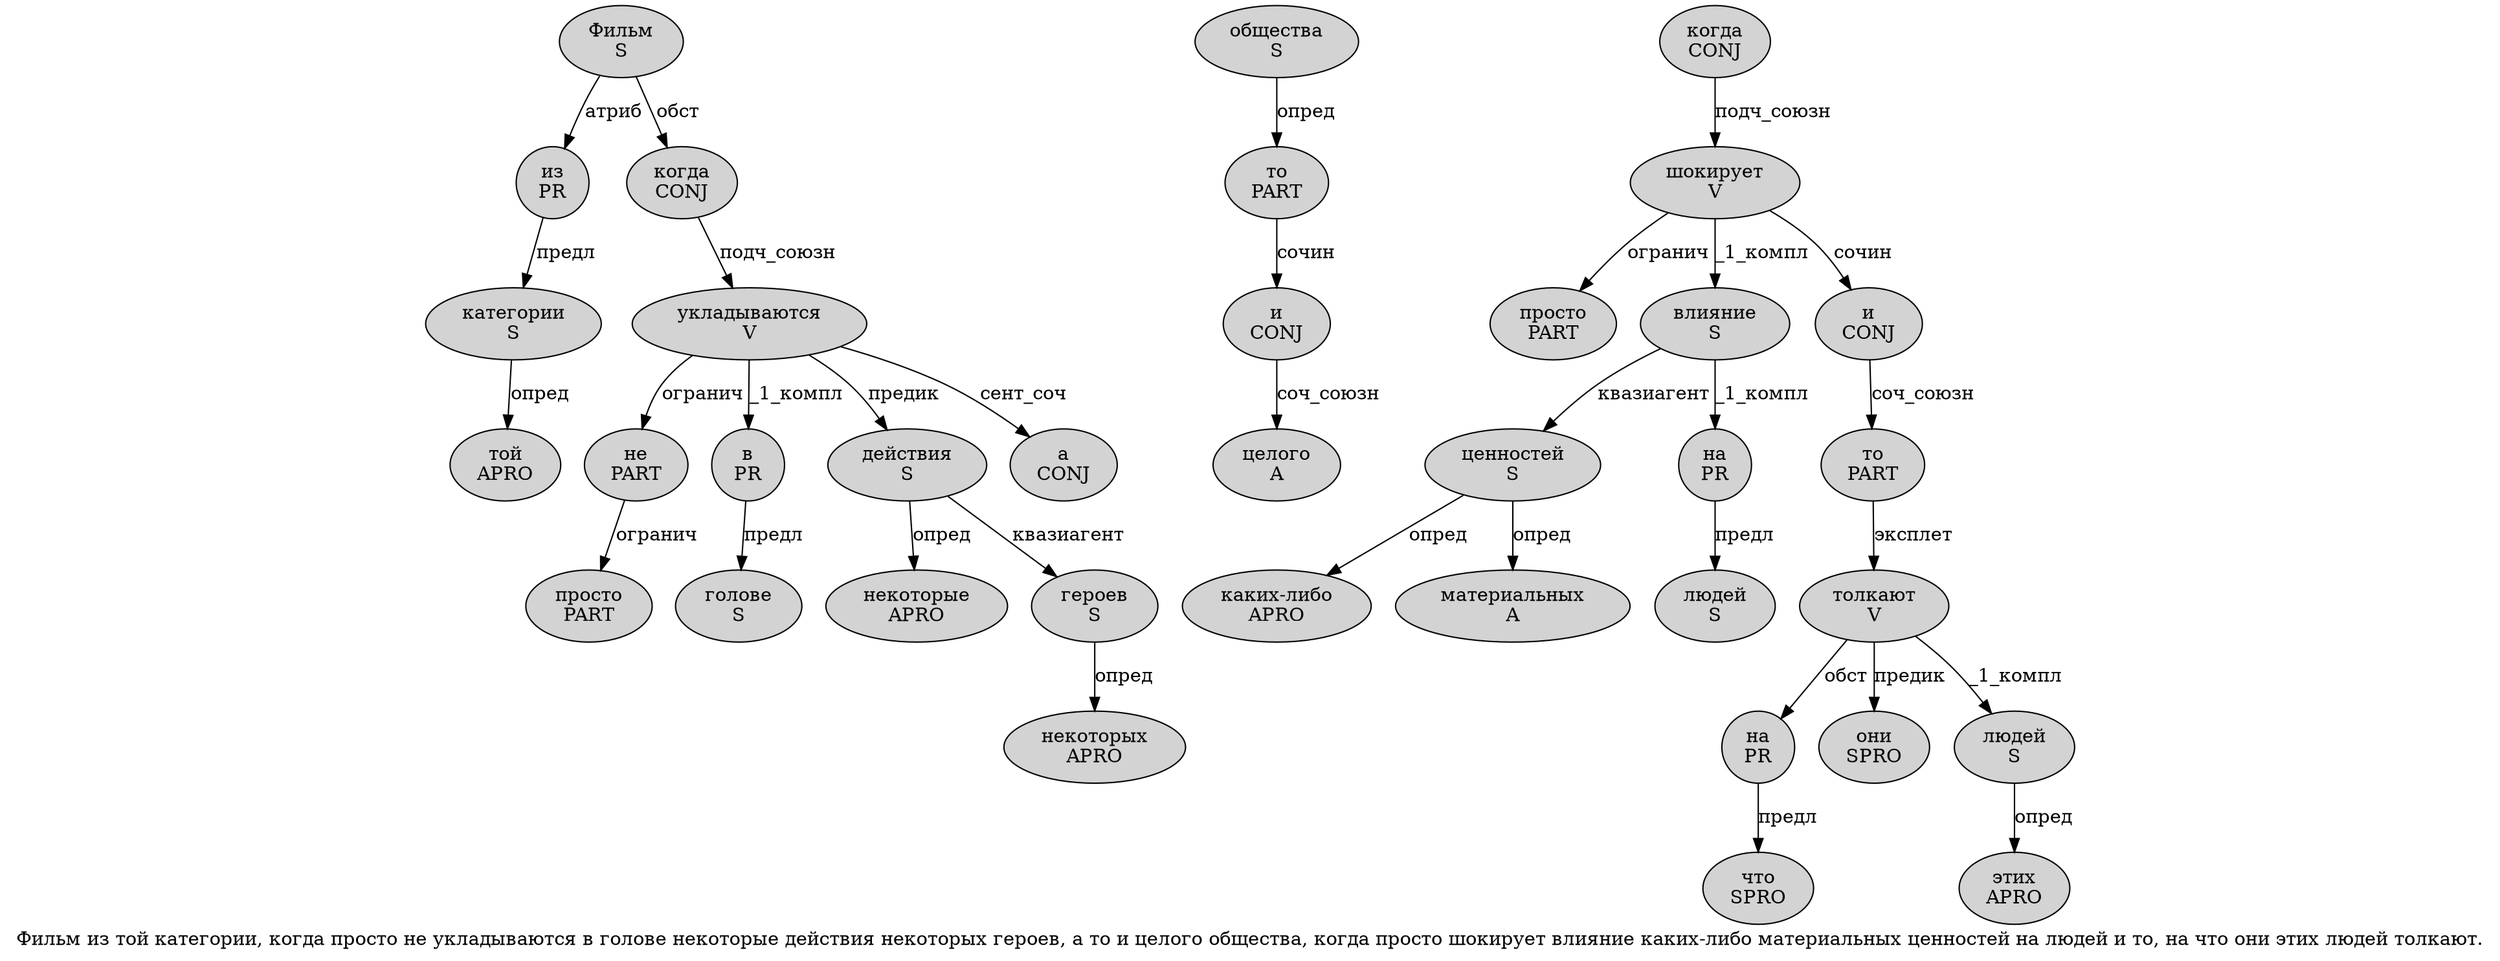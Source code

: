 digraph SENTENCE_905 {
	graph [label="Фильм из той категории, когда просто не укладываются в голове некоторые действия некоторых героев, а то и целого общества, когда просто шокирует влияние каких-либо материальных ценностей на людей и то, на что они этих людей толкают."]
	node [style=filled]
		0 [label="Фильм
S" color="" fillcolor=lightgray penwidth=1 shape=ellipse]
		1 [label="из
PR" color="" fillcolor=lightgray penwidth=1 shape=ellipse]
		2 [label="той
APRO" color="" fillcolor=lightgray penwidth=1 shape=ellipse]
		3 [label="категории
S" color="" fillcolor=lightgray penwidth=1 shape=ellipse]
		5 [label="когда
CONJ" color="" fillcolor=lightgray penwidth=1 shape=ellipse]
		6 [label="просто
PART" color="" fillcolor=lightgray penwidth=1 shape=ellipse]
		7 [label="не
PART" color="" fillcolor=lightgray penwidth=1 shape=ellipse]
		8 [label="укладываются
V" color="" fillcolor=lightgray penwidth=1 shape=ellipse]
		9 [label="в
PR" color="" fillcolor=lightgray penwidth=1 shape=ellipse]
		10 [label="голове
S" color="" fillcolor=lightgray penwidth=1 shape=ellipse]
		11 [label="некоторые
APRO" color="" fillcolor=lightgray penwidth=1 shape=ellipse]
		12 [label="действия
S" color="" fillcolor=lightgray penwidth=1 shape=ellipse]
		13 [label="некоторых
APRO" color="" fillcolor=lightgray penwidth=1 shape=ellipse]
		14 [label="героев
S" color="" fillcolor=lightgray penwidth=1 shape=ellipse]
		16 [label="а
CONJ" color="" fillcolor=lightgray penwidth=1 shape=ellipse]
		17 [label="то
PART" color="" fillcolor=lightgray penwidth=1 shape=ellipse]
		18 [label="и
CONJ" color="" fillcolor=lightgray penwidth=1 shape=ellipse]
		19 [label="целого
A" color="" fillcolor=lightgray penwidth=1 shape=ellipse]
		20 [label="общества
S" color="" fillcolor=lightgray penwidth=1 shape=ellipse]
		22 [label="когда
CONJ" color="" fillcolor=lightgray penwidth=1 shape=ellipse]
		23 [label="просто
PART" color="" fillcolor=lightgray penwidth=1 shape=ellipse]
		24 [label="шокирует
V" color="" fillcolor=lightgray penwidth=1 shape=ellipse]
		25 [label="влияние
S" color="" fillcolor=lightgray penwidth=1 shape=ellipse]
		26 [label="каких-либо
APRO" color="" fillcolor=lightgray penwidth=1 shape=ellipse]
		27 [label="материальных
A" color="" fillcolor=lightgray penwidth=1 shape=ellipse]
		28 [label="ценностей
S" color="" fillcolor=lightgray penwidth=1 shape=ellipse]
		29 [label="на
PR" color="" fillcolor=lightgray penwidth=1 shape=ellipse]
		30 [label="людей
S" color="" fillcolor=lightgray penwidth=1 shape=ellipse]
		31 [label="и
CONJ" color="" fillcolor=lightgray penwidth=1 shape=ellipse]
		32 [label="то
PART" color="" fillcolor=lightgray penwidth=1 shape=ellipse]
		34 [label="на
PR" color="" fillcolor=lightgray penwidth=1 shape=ellipse]
		35 [label="что
SPRO" color="" fillcolor=lightgray penwidth=1 shape=ellipse]
		36 [label="они
SPRO" color="" fillcolor=lightgray penwidth=1 shape=ellipse]
		37 [label="этих
APRO" color="" fillcolor=lightgray penwidth=1 shape=ellipse]
		38 [label="людей
S" color="" fillcolor=lightgray penwidth=1 shape=ellipse]
		39 [label="толкают
V" color="" fillcolor=lightgray penwidth=1 shape=ellipse]
			9 -> 10 [label="предл"]
			25 -> 28 [label="квазиагент"]
			25 -> 29 [label="_1_компл"]
			20 -> 17 [label="опред"]
			31 -> 32 [label="соч_союзн"]
			17 -> 18 [label="сочин"]
			32 -> 39 [label="эксплет"]
			28 -> 26 [label="опред"]
			28 -> 27 [label="опред"]
			24 -> 23 [label="огранич"]
			24 -> 25 [label="_1_компл"]
			24 -> 31 [label="сочин"]
			38 -> 37 [label="опред"]
			22 -> 24 [label="подч_союзн"]
			39 -> 34 [label="обст"]
			39 -> 36 [label="предик"]
			39 -> 38 [label="_1_компл"]
			7 -> 6 [label="огранич"]
			0 -> 1 [label="атриб"]
			0 -> 5 [label="обст"]
			29 -> 30 [label="предл"]
			1 -> 3 [label="предл"]
			18 -> 19 [label="соч_союзн"]
			14 -> 13 [label="опред"]
			3 -> 2 [label="опред"]
			8 -> 7 [label="огранич"]
			8 -> 9 [label="_1_компл"]
			8 -> 12 [label="предик"]
			8 -> 16 [label="сент_соч"]
			12 -> 11 [label="опред"]
			12 -> 14 [label="квазиагент"]
			34 -> 35 [label="предл"]
			5 -> 8 [label="подч_союзн"]
}
